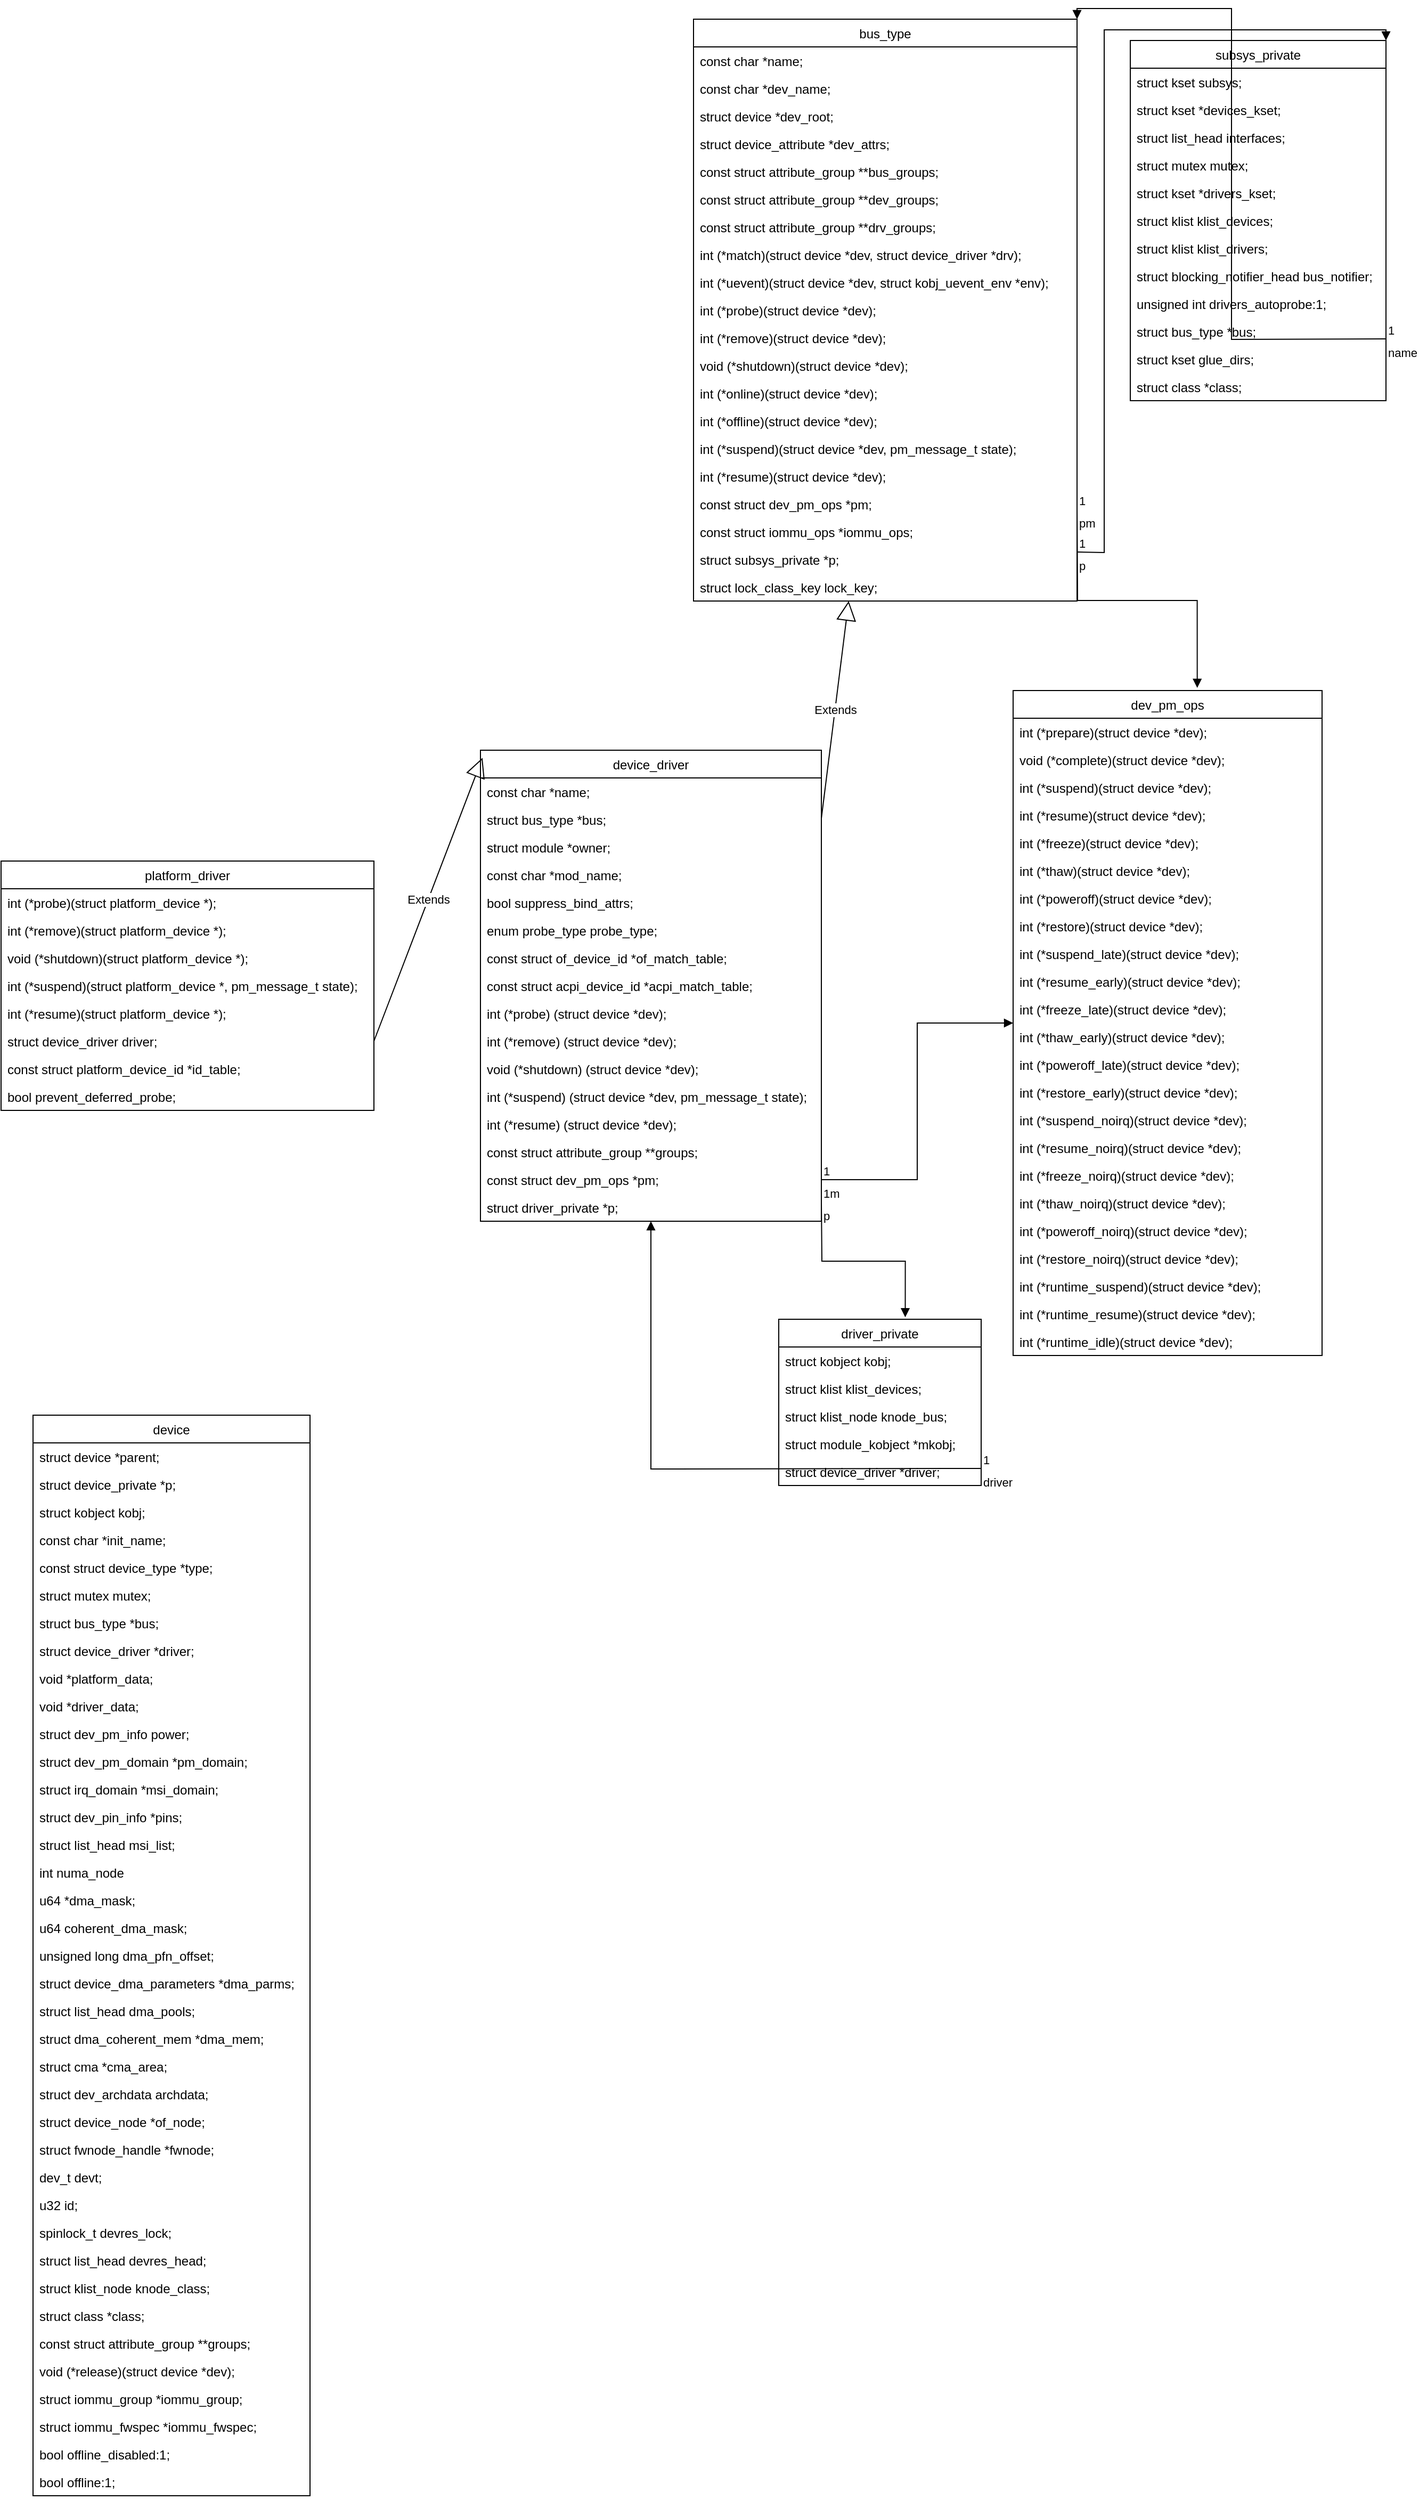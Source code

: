 <mxfile version="18.0.2" type="github">
  <diagram name="Page-1" id="e7e014a7-5840-1c2e-5031-d8a46d1fe8dd">
    <mxGraphModel dx="1374" dy="1599" grid="1" gridSize="10" guides="1" tooltips="1" connect="1" arrows="1" fold="1" page="1" pageScale="1" pageWidth="1169" pageHeight="826" background="none" math="0" shadow="0">
      <root>
        <mxCell id="0" />
        <mxCell id="1" parent="0" />
        <mxCell id="nC-UhQALeStEsF1EWLqz-45" value="device_driver" style="swimlane;fontStyle=0;childLayout=stackLayout;horizontal=1;startSize=26;fillColor=none;horizontalStack=0;resizeParent=1;resizeParentMax=0;resizeLast=0;collapsible=1;marginBottom=0;" parent="1" vertex="1">
          <mxGeometry x="470" y="66" width="320" height="442" as="geometry" />
        </mxCell>
        <mxCell id="nC-UhQALeStEsF1EWLqz-46" value="const char  *name;" style="text;strokeColor=none;fillColor=none;align=left;verticalAlign=top;spacingLeft=4;spacingRight=4;overflow=hidden;rotatable=0;points=[[0,0.5],[1,0.5]];portConstraint=eastwest;" parent="nC-UhQALeStEsF1EWLqz-45" vertex="1">
          <mxGeometry y="26" width="320" height="26" as="geometry" />
        </mxCell>
        <mxCell id="nC-UhQALeStEsF1EWLqz-47" value="struct bus_type  *bus;" style="text;strokeColor=none;fillColor=none;align=left;verticalAlign=top;spacingLeft=4;spacingRight=4;overflow=hidden;rotatable=0;points=[[0,0.5],[1,0.5]];portConstraint=eastwest;" parent="nC-UhQALeStEsF1EWLqz-45" vertex="1">
          <mxGeometry y="52" width="320" height="26" as="geometry" />
        </mxCell>
        <mxCell id="nC-UhQALeStEsF1EWLqz-48" value="struct module  *owner;" style="text;strokeColor=none;fillColor=none;align=left;verticalAlign=top;spacingLeft=4;spacingRight=4;overflow=hidden;rotatable=0;points=[[0,0.5],[1,0.5]];portConstraint=eastwest;" parent="nC-UhQALeStEsF1EWLqz-45" vertex="1">
          <mxGeometry y="78" width="320" height="26" as="geometry" />
        </mxCell>
        <mxCell id="nC-UhQALeStEsF1EWLqz-49" value="const char  *mod_name;" style="text;strokeColor=none;fillColor=none;align=left;verticalAlign=top;spacingLeft=4;spacingRight=4;overflow=hidden;rotatable=0;points=[[0,0.5],[1,0.5]];portConstraint=eastwest;" parent="nC-UhQALeStEsF1EWLqz-45" vertex="1">
          <mxGeometry y="104" width="320" height="26" as="geometry" />
        </mxCell>
        <mxCell id="nC-UhQALeStEsF1EWLqz-54" value="bool suppress_bind_attrs;" style="text;strokeColor=none;fillColor=none;align=left;verticalAlign=top;spacingLeft=4;spacingRight=4;overflow=hidden;rotatable=0;points=[[0,0.5],[1,0.5]];portConstraint=eastwest;" parent="nC-UhQALeStEsF1EWLqz-45" vertex="1">
          <mxGeometry y="130" width="320" height="26" as="geometry" />
        </mxCell>
        <mxCell id="nC-UhQALeStEsF1EWLqz-55" value="enum probe_type probe_type;" style="text;strokeColor=none;fillColor=none;align=left;verticalAlign=top;spacingLeft=4;spacingRight=4;overflow=hidden;rotatable=0;points=[[0,0.5],[1,0.5]];portConstraint=eastwest;" parent="nC-UhQALeStEsF1EWLqz-45" vertex="1">
          <mxGeometry y="156" width="320" height="26" as="geometry" />
        </mxCell>
        <mxCell id="nC-UhQALeStEsF1EWLqz-56" value="const struct of_device_id *of_match_table;" style="text;strokeColor=none;fillColor=none;align=left;verticalAlign=top;spacingLeft=4;spacingRight=4;overflow=hidden;rotatable=0;points=[[0,0.5],[1,0.5]];portConstraint=eastwest;" parent="nC-UhQALeStEsF1EWLqz-45" vertex="1">
          <mxGeometry y="182" width="320" height="26" as="geometry" />
        </mxCell>
        <mxCell id="nC-UhQALeStEsF1EWLqz-57" value="const struct acpi_device_id *acpi_match_table;" style="text;strokeColor=none;fillColor=none;align=left;verticalAlign=top;spacingLeft=4;spacingRight=4;overflow=hidden;rotatable=0;points=[[0,0.5],[1,0.5]];portConstraint=eastwest;" parent="nC-UhQALeStEsF1EWLqz-45" vertex="1">
          <mxGeometry y="208" width="320" height="26" as="geometry" />
        </mxCell>
        <mxCell id="nC-UhQALeStEsF1EWLqz-58" value="int (*probe) (struct device *dev);" style="text;strokeColor=none;fillColor=none;align=left;verticalAlign=top;spacingLeft=4;spacingRight=4;overflow=hidden;rotatable=0;points=[[0,0.5],[1,0.5]];portConstraint=eastwest;" parent="nC-UhQALeStEsF1EWLqz-45" vertex="1">
          <mxGeometry y="234" width="320" height="26" as="geometry" />
        </mxCell>
        <mxCell id="nC-UhQALeStEsF1EWLqz-59" value="int (*remove) (struct device *dev);" style="text;strokeColor=none;fillColor=none;align=left;verticalAlign=top;spacingLeft=4;spacingRight=4;overflow=hidden;rotatable=0;points=[[0,0.5],[1,0.5]];portConstraint=eastwest;" parent="nC-UhQALeStEsF1EWLqz-45" vertex="1">
          <mxGeometry y="260" width="320" height="26" as="geometry" />
        </mxCell>
        <mxCell id="nC-UhQALeStEsF1EWLqz-60" value="void (*shutdown) (struct device *dev);" style="text;strokeColor=none;fillColor=none;align=left;verticalAlign=top;spacingLeft=4;spacingRight=4;overflow=hidden;rotatable=0;points=[[0,0.5],[1,0.5]];portConstraint=eastwest;" parent="nC-UhQALeStEsF1EWLqz-45" vertex="1">
          <mxGeometry y="286" width="320" height="26" as="geometry" />
        </mxCell>
        <mxCell id="nC-UhQALeStEsF1EWLqz-61" value="int (*suspend) (struct device *dev, pm_message_t state);" style="text;strokeColor=none;fillColor=none;align=left;verticalAlign=top;spacingLeft=4;spacingRight=4;overflow=hidden;rotatable=0;points=[[0,0.5],[1,0.5]];portConstraint=eastwest;" parent="nC-UhQALeStEsF1EWLqz-45" vertex="1">
          <mxGeometry y="312" width="320" height="26" as="geometry" />
        </mxCell>
        <mxCell id="nC-UhQALeStEsF1EWLqz-62" value="int (*resume) (struct device *dev);" style="text;strokeColor=none;fillColor=none;align=left;verticalAlign=top;spacingLeft=4;spacingRight=4;overflow=hidden;rotatable=0;points=[[0,0.5],[1,0.5]];portConstraint=eastwest;" parent="nC-UhQALeStEsF1EWLqz-45" vertex="1">
          <mxGeometry y="338" width="320" height="26" as="geometry" />
        </mxCell>
        <mxCell id="nC-UhQALeStEsF1EWLqz-64" value="const struct attribute_group **groups;" style="text;strokeColor=none;fillColor=none;align=left;verticalAlign=top;spacingLeft=4;spacingRight=4;overflow=hidden;rotatable=0;points=[[0,0.5],[1,0.5]];portConstraint=eastwest;" parent="nC-UhQALeStEsF1EWLqz-45" vertex="1">
          <mxGeometry y="364" width="320" height="26" as="geometry" />
        </mxCell>
        <mxCell id="nC-UhQALeStEsF1EWLqz-65" value="const struct dev_pm_ops *pm;" style="text;strokeColor=none;fillColor=none;align=left;verticalAlign=top;spacingLeft=4;spacingRight=4;overflow=hidden;rotatable=0;points=[[0,0.5],[1,0.5]];portConstraint=eastwest;" parent="nC-UhQALeStEsF1EWLqz-45" vertex="1">
          <mxGeometry y="390" width="320" height="26" as="geometry" />
        </mxCell>
        <mxCell id="nC-UhQALeStEsF1EWLqz-66" value="struct driver_private *p;" style="text;strokeColor=none;fillColor=none;align=left;verticalAlign=top;spacingLeft=4;spacingRight=4;overflow=hidden;rotatable=0;points=[[0,0.5],[1,0.5]];portConstraint=eastwest;" parent="nC-UhQALeStEsF1EWLqz-45" vertex="1">
          <mxGeometry y="416" width="320" height="26" as="geometry" />
        </mxCell>
        <mxCell id="nC-UhQALeStEsF1EWLqz-67" value="platform_driver" style="swimlane;fontStyle=0;childLayout=stackLayout;horizontal=1;startSize=26;fillColor=none;horizontalStack=0;resizeParent=1;resizeParentMax=0;resizeLast=0;collapsible=1;marginBottom=0;" parent="1" vertex="1">
          <mxGeometry x="20" y="170" width="350" height="234" as="geometry" />
        </mxCell>
        <mxCell id="nC-UhQALeStEsF1EWLqz-68" value="int (*probe)(struct platform_device *);" style="text;strokeColor=none;fillColor=none;align=left;verticalAlign=top;spacingLeft=4;spacingRight=4;overflow=hidden;rotatable=0;points=[[0,0.5],[1,0.5]];portConstraint=eastwest;" parent="nC-UhQALeStEsF1EWLqz-67" vertex="1">
          <mxGeometry y="26" width="350" height="26" as="geometry" />
        </mxCell>
        <mxCell id="nC-UhQALeStEsF1EWLqz-69" value="int (*remove)(struct platform_device *);" style="text;strokeColor=none;fillColor=none;align=left;verticalAlign=top;spacingLeft=4;spacingRight=4;overflow=hidden;rotatable=0;points=[[0,0.5],[1,0.5]];portConstraint=eastwest;" parent="nC-UhQALeStEsF1EWLqz-67" vertex="1">
          <mxGeometry y="52" width="350" height="26" as="geometry" />
        </mxCell>
        <mxCell id="nC-UhQALeStEsF1EWLqz-70" value="void (*shutdown)(struct platform_device *);" style="text;strokeColor=none;fillColor=none;align=left;verticalAlign=top;spacingLeft=4;spacingRight=4;overflow=hidden;rotatable=0;points=[[0,0.5],[1,0.5]];portConstraint=eastwest;" parent="nC-UhQALeStEsF1EWLqz-67" vertex="1">
          <mxGeometry y="78" width="350" height="26" as="geometry" />
        </mxCell>
        <mxCell id="nC-UhQALeStEsF1EWLqz-71" value="int (*suspend)(struct platform_device *, pm_message_t state);" style="text;strokeColor=none;fillColor=none;align=left;verticalAlign=top;spacingLeft=4;spacingRight=4;overflow=hidden;rotatable=0;points=[[0,0.5],[1,0.5]];portConstraint=eastwest;" parent="nC-UhQALeStEsF1EWLqz-67" vertex="1">
          <mxGeometry y="104" width="350" height="26" as="geometry" />
        </mxCell>
        <mxCell id="nC-UhQALeStEsF1EWLqz-72" value="int (*resume)(struct platform_device *);" style="text;strokeColor=none;fillColor=none;align=left;verticalAlign=top;spacingLeft=4;spacingRight=4;overflow=hidden;rotatable=0;points=[[0,0.5],[1,0.5]];portConstraint=eastwest;" parent="nC-UhQALeStEsF1EWLqz-67" vertex="1">
          <mxGeometry y="130" width="350" height="26" as="geometry" />
        </mxCell>
        <mxCell id="nC-UhQALeStEsF1EWLqz-73" value="struct device_driver driver;" style="text;strokeColor=none;fillColor=none;align=left;verticalAlign=top;spacingLeft=4;spacingRight=4;overflow=hidden;rotatable=0;points=[[0,0.5],[1,0.5]];portConstraint=eastwest;" parent="nC-UhQALeStEsF1EWLqz-67" vertex="1">
          <mxGeometry y="156" width="350" height="26" as="geometry" />
        </mxCell>
        <mxCell id="nC-UhQALeStEsF1EWLqz-74" value="const struct platform_device_id *id_table;" style="text;strokeColor=none;fillColor=none;align=left;verticalAlign=top;spacingLeft=4;spacingRight=4;overflow=hidden;rotatable=0;points=[[0,0.5],[1,0.5]];portConstraint=eastwest;" parent="nC-UhQALeStEsF1EWLqz-67" vertex="1">
          <mxGeometry y="182" width="350" height="26" as="geometry" />
        </mxCell>
        <mxCell id="nC-UhQALeStEsF1EWLqz-75" value="bool prevent_deferred_probe;" style="text;strokeColor=none;fillColor=none;align=left;verticalAlign=top;spacingLeft=4;spacingRight=4;overflow=hidden;rotatable=0;points=[[0,0.5],[1,0.5]];portConstraint=eastwest;" parent="nC-UhQALeStEsF1EWLqz-67" vertex="1">
          <mxGeometry y="208" width="350" height="26" as="geometry" />
        </mxCell>
        <mxCell id="--r60nrAQB_nMp80lIBW-3" value="Extends" style="endArrow=block;endSize=16;endFill=0;html=1;rounded=0;entryX=0.006;entryY=0.016;entryDx=0;entryDy=0;entryPerimeter=0;exitX=1;exitY=0.5;exitDx=0;exitDy=0;" edge="1" parent="1" source="nC-UhQALeStEsF1EWLqz-73" target="nC-UhQALeStEsF1EWLqz-45">
          <mxGeometry width="160" relative="1" as="geometry">
            <mxPoint x="370" y="340" as="sourcePoint" />
            <mxPoint x="530" y="340" as="targetPoint" />
          </mxGeometry>
        </mxCell>
        <mxCell id="--r60nrAQB_nMp80lIBW-8" value="dev_pm_ops" style="swimlane;fontStyle=0;childLayout=stackLayout;horizontal=1;startSize=26;fillColor=none;horizontalStack=0;resizeParent=1;resizeParentMax=0;resizeLast=0;collapsible=1;marginBottom=0;" vertex="1" parent="1">
          <mxGeometry x="970" y="10" width="290" height="624" as="geometry" />
        </mxCell>
        <mxCell id="--r60nrAQB_nMp80lIBW-9" value="int (*prepare)(struct device *dev);" style="text;strokeColor=none;fillColor=none;align=left;verticalAlign=top;spacingLeft=4;spacingRight=4;overflow=hidden;rotatable=0;points=[[0,0.5],[1,0.5]];portConstraint=eastwest;" vertex="1" parent="--r60nrAQB_nMp80lIBW-8">
          <mxGeometry y="26" width="290" height="26" as="geometry" />
        </mxCell>
        <mxCell id="--r60nrAQB_nMp80lIBW-10" value="void (*complete)(struct device *dev);" style="text;strokeColor=none;fillColor=none;align=left;verticalAlign=top;spacingLeft=4;spacingRight=4;overflow=hidden;rotatable=0;points=[[0,0.5],[1,0.5]];portConstraint=eastwest;" vertex="1" parent="--r60nrAQB_nMp80lIBW-8">
          <mxGeometry y="52" width="290" height="26" as="geometry" />
        </mxCell>
        <mxCell id="--r60nrAQB_nMp80lIBW-11" value="int (*suspend)(struct device *dev);" style="text;strokeColor=none;fillColor=none;align=left;verticalAlign=top;spacingLeft=4;spacingRight=4;overflow=hidden;rotatable=0;points=[[0,0.5],[1,0.5]];portConstraint=eastwest;" vertex="1" parent="--r60nrAQB_nMp80lIBW-8">
          <mxGeometry y="78" width="290" height="26" as="geometry" />
        </mxCell>
        <mxCell id="--r60nrAQB_nMp80lIBW-12" value="int (*resume)(struct device *dev);" style="text;strokeColor=none;fillColor=none;align=left;verticalAlign=top;spacingLeft=4;spacingRight=4;overflow=hidden;rotatable=0;points=[[0,0.5],[1,0.5]];portConstraint=eastwest;" vertex="1" parent="--r60nrAQB_nMp80lIBW-8">
          <mxGeometry y="104" width="290" height="26" as="geometry" />
        </mxCell>
        <mxCell id="--r60nrAQB_nMp80lIBW-13" value="int (*freeze)(struct device *dev);" style="text;strokeColor=none;fillColor=none;align=left;verticalAlign=top;spacingLeft=4;spacingRight=4;overflow=hidden;rotatable=0;points=[[0,0.5],[1,0.5]];portConstraint=eastwest;" vertex="1" parent="--r60nrAQB_nMp80lIBW-8">
          <mxGeometry y="130" width="290" height="26" as="geometry" />
        </mxCell>
        <mxCell id="--r60nrAQB_nMp80lIBW-14" value="int (*thaw)(struct device *dev);" style="text;strokeColor=none;fillColor=none;align=left;verticalAlign=top;spacingLeft=4;spacingRight=4;overflow=hidden;rotatable=0;points=[[0,0.5],[1,0.5]];portConstraint=eastwest;" vertex="1" parent="--r60nrAQB_nMp80lIBW-8">
          <mxGeometry y="156" width="290" height="26" as="geometry" />
        </mxCell>
        <mxCell id="--r60nrAQB_nMp80lIBW-15" value="int (*poweroff)(struct device *dev);" style="text;strokeColor=none;fillColor=none;align=left;verticalAlign=top;spacingLeft=4;spacingRight=4;overflow=hidden;rotatable=0;points=[[0,0.5],[1,0.5]];portConstraint=eastwest;" vertex="1" parent="--r60nrAQB_nMp80lIBW-8">
          <mxGeometry y="182" width="290" height="26" as="geometry" />
        </mxCell>
        <mxCell id="--r60nrAQB_nMp80lIBW-16" value="int (*restore)(struct device *dev);" style="text;strokeColor=none;fillColor=none;align=left;verticalAlign=top;spacingLeft=4;spacingRight=4;overflow=hidden;rotatable=0;points=[[0,0.5],[1,0.5]];portConstraint=eastwest;" vertex="1" parent="--r60nrAQB_nMp80lIBW-8">
          <mxGeometry y="208" width="290" height="26" as="geometry" />
        </mxCell>
        <mxCell id="--r60nrAQB_nMp80lIBW-17" value="int (*suspend_late)(struct device *dev);" style="text;strokeColor=none;fillColor=none;align=left;verticalAlign=top;spacingLeft=4;spacingRight=4;overflow=hidden;rotatable=0;points=[[0,0.5],[1,0.5]];portConstraint=eastwest;" vertex="1" parent="--r60nrAQB_nMp80lIBW-8">
          <mxGeometry y="234" width="290" height="26" as="geometry" />
        </mxCell>
        <mxCell id="--r60nrAQB_nMp80lIBW-18" value="int (*resume_early)(struct device *dev);" style="text;strokeColor=none;fillColor=none;align=left;verticalAlign=top;spacingLeft=4;spacingRight=4;overflow=hidden;rotatable=0;points=[[0,0.5],[1,0.5]];portConstraint=eastwest;" vertex="1" parent="--r60nrAQB_nMp80lIBW-8">
          <mxGeometry y="260" width="290" height="26" as="geometry" />
        </mxCell>
        <mxCell id="--r60nrAQB_nMp80lIBW-19" value="int (*freeze_late)(struct device *dev);" style="text;strokeColor=none;fillColor=none;align=left;verticalAlign=top;spacingLeft=4;spacingRight=4;overflow=hidden;rotatable=0;points=[[0,0.5],[1,0.5]];portConstraint=eastwest;" vertex="1" parent="--r60nrAQB_nMp80lIBW-8">
          <mxGeometry y="286" width="290" height="26" as="geometry" />
        </mxCell>
        <mxCell id="--r60nrAQB_nMp80lIBW-20" value="int (*thaw_early)(struct device *dev);" style="text;strokeColor=none;fillColor=none;align=left;verticalAlign=top;spacingLeft=4;spacingRight=4;overflow=hidden;rotatable=0;points=[[0,0.5],[1,0.5]];portConstraint=eastwest;" vertex="1" parent="--r60nrAQB_nMp80lIBW-8">
          <mxGeometry y="312" width="290" height="26" as="geometry" />
        </mxCell>
        <mxCell id="--r60nrAQB_nMp80lIBW-21" value="int (*poweroff_late)(struct device *dev);" style="text;strokeColor=none;fillColor=none;align=left;verticalAlign=top;spacingLeft=4;spacingRight=4;overflow=hidden;rotatable=0;points=[[0,0.5],[1,0.5]];portConstraint=eastwest;" vertex="1" parent="--r60nrAQB_nMp80lIBW-8">
          <mxGeometry y="338" width="290" height="26" as="geometry" />
        </mxCell>
        <mxCell id="--r60nrAQB_nMp80lIBW-22" value="int (*restore_early)(struct device *dev);" style="text;strokeColor=none;fillColor=none;align=left;verticalAlign=top;spacingLeft=4;spacingRight=4;overflow=hidden;rotatable=0;points=[[0,0.5],[1,0.5]];portConstraint=eastwest;" vertex="1" parent="--r60nrAQB_nMp80lIBW-8">
          <mxGeometry y="364" width="290" height="26" as="geometry" />
        </mxCell>
        <mxCell id="--r60nrAQB_nMp80lIBW-23" value="int (*suspend_noirq)(struct device *dev);" style="text;strokeColor=none;fillColor=none;align=left;verticalAlign=top;spacingLeft=4;spacingRight=4;overflow=hidden;rotatable=0;points=[[0,0.5],[1,0.5]];portConstraint=eastwest;" vertex="1" parent="--r60nrAQB_nMp80lIBW-8">
          <mxGeometry y="390" width="290" height="26" as="geometry" />
        </mxCell>
        <mxCell id="--r60nrAQB_nMp80lIBW-24" value="int (*resume_noirq)(struct device *dev);" style="text;strokeColor=none;fillColor=none;align=left;verticalAlign=top;spacingLeft=4;spacingRight=4;overflow=hidden;rotatable=0;points=[[0,0.5],[1,0.5]];portConstraint=eastwest;" vertex="1" parent="--r60nrAQB_nMp80lIBW-8">
          <mxGeometry y="416" width="290" height="26" as="geometry" />
        </mxCell>
        <mxCell id="--r60nrAQB_nMp80lIBW-25" value="int (*freeze_noirq)(struct device *dev);" style="text;strokeColor=none;fillColor=none;align=left;verticalAlign=top;spacingLeft=4;spacingRight=4;overflow=hidden;rotatable=0;points=[[0,0.5],[1,0.5]];portConstraint=eastwest;" vertex="1" parent="--r60nrAQB_nMp80lIBW-8">
          <mxGeometry y="442" width="290" height="26" as="geometry" />
        </mxCell>
        <mxCell id="--r60nrAQB_nMp80lIBW-26" value="int (*thaw_noirq)(struct device *dev);" style="text;strokeColor=none;fillColor=none;align=left;verticalAlign=top;spacingLeft=4;spacingRight=4;overflow=hidden;rotatable=0;points=[[0,0.5],[1,0.5]];portConstraint=eastwest;" vertex="1" parent="--r60nrAQB_nMp80lIBW-8">
          <mxGeometry y="468" width="290" height="26" as="geometry" />
        </mxCell>
        <mxCell id="--r60nrAQB_nMp80lIBW-27" value="int (*poweroff_noirq)(struct device *dev);" style="text;strokeColor=none;fillColor=none;align=left;verticalAlign=top;spacingLeft=4;spacingRight=4;overflow=hidden;rotatable=0;points=[[0,0.5],[1,0.5]];portConstraint=eastwest;" vertex="1" parent="--r60nrAQB_nMp80lIBW-8">
          <mxGeometry y="494" width="290" height="26" as="geometry" />
        </mxCell>
        <mxCell id="--r60nrAQB_nMp80lIBW-28" value="int (*restore_noirq)(struct device *dev);" style="text;strokeColor=none;fillColor=none;align=left;verticalAlign=top;spacingLeft=4;spacingRight=4;overflow=hidden;rotatable=0;points=[[0,0.5],[1,0.5]];portConstraint=eastwest;" vertex="1" parent="--r60nrAQB_nMp80lIBW-8">
          <mxGeometry y="520" width="290" height="26" as="geometry" />
        </mxCell>
        <mxCell id="--r60nrAQB_nMp80lIBW-29" value="int (*runtime_suspend)(struct device *dev);" style="text;strokeColor=none;fillColor=none;align=left;verticalAlign=top;spacingLeft=4;spacingRight=4;overflow=hidden;rotatable=0;points=[[0,0.5],[1,0.5]];portConstraint=eastwest;" vertex="1" parent="--r60nrAQB_nMp80lIBW-8">
          <mxGeometry y="546" width="290" height="26" as="geometry" />
        </mxCell>
        <mxCell id="--r60nrAQB_nMp80lIBW-30" value="int (*runtime_resume)(struct device *dev);" style="text;strokeColor=none;fillColor=none;align=left;verticalAlign=top;spacingLeft=4;spacingRight=4;overflow=hidden;rotatable=0;points=[[0,0.5],[1,0.5]];portConstraint=eastwest;" vertex="1" parent="--r60nrAQB_nMp80lIBW-8">
          <mxGeometry y="572" width="290" height="26" as="geometry" />
        </mxCell>
        <mxCell id="--r60nrAQB_nMp80lIBW-31" value="int (*runtime_idle)(struct device *dev);" style="text;strokeColor=none;fillColor=none;align=left;verticalAlign=top;spacingLeft=4;spacingRight=4;overflow=hidden;rotatable=0;points=[[0,0.5],[1,0.5]];portConstraint=eastwest;" vertex="1" parent="--r60nrAQB_nMp80lIBW-8">
          <mxGeometry y="598" width="290" height="26" as="geometry" />
        </mxCell>
        <mxCell id="--r60nrAQB_nMp80lIBW-34" value="driver_private" style="swimlane;fontStyle=0;childLayout=stackLayout;horizontal=1;startSize=26;fillColor=none;horizontalStack=0;resizeParent=1;resizeParentMax=0;resizeLast=0;collapsible=1;marginBottom=0;" vertex="1" parent="1">
          <mxGeometry x="750" y="600" width="190" height="156" as="geometry" />
        </mxCell>
        <mxCell id="--r60nrAQB_nMp80lIBW-35" value="struct kobject kobj;" style="text;strokeColor=none;fillColor=none;align=left;verticalAlign=top;spacingLeft=4;spacingRight=4;overflow=hidden;rotatable=0;points=[[0,0.5],[1,0.5]];portConstraint=eastwest;" vertex="1" parent="--r60nrAQB_nMp80lIBW-34">
          <mxGeometry y="26" width="190" height="26" as="geometry" />
        </mxCell>
        <mxCell id="--r60nrAQB_nMp80lIBW-36" value="struct klist klist_devices;" style="text;strokeColor=none;fillColor=none;align=left;verticalAlign=top;spacingLeft=4;spacingRight=4;overflow=hidden;rotatable=0;points=[[0,0.5],[1,0.5]];portConstraint=eastwest;" vertex="1" parent="--r60nrAQB_nMp80lIBW-34">
          <mxGeometry y="52" width="190" height="26" as="geometry" />
        </mxCell>
        <mxCell id="--r60nrAQB_nMp80lIBW-37" value="struct klist_node knode_bus;" style="text;strokeColor=none;fillColor=none;align=left;verticalAlign=top;spacingLeft=4;spacingRight=4;overflow=hidden;rotatable=0;points=[[0,0.5],[1,0.5]];portConstraint=eastwest;" vertex="1" parent="--r60nrAQB_nMp80lIBW-34">
          <mxGeometry y="78" width="190" height="26" as="geometry" />
        </mxCell>
        <mxCell id="--r60nrAQB_nMp80lIBW-38" value="struct module_kobject *mkobj;" style="text;strokeColor=none;fillColor=none;align=left;verticalAlign=top;spacingLeft=4;spacingRight=4;overflow=hidden;rotatable=0;points=[[0,0.5],[1,0.5]];portConstraint=eastwest;" vertex="1" parent="--r60nrAQB_nMp80lIBW-34">
          <mxGeometry y="104" width="190" height="26" as="geometry" />
        </mxCell>
        <mxCell id="--r60nrAQB_nMp80lIBW-39" value="struct device_driver *driver;" style="text;strokeColor=none;fillColor=none;align=left;verticalAlign=top;spacingLeft=4;spacingRight=4;overflow=hidden;rotatable=0;points=[[0,0.5],[1,0.5]];portConstraint=eastwest;" vertex="1" parent="--r60nrAQB_nMp80lIBW-34">
          <mxGeometry y="130" width="190" height="26" as="geometry" />
        </mxCell>
        <mxCell id="--r60nrAQB_nMp80lIBW-42" value="pm" style="endArrow=block;endFill=1;html=1;edgeStyle=orthogonalEdgeStyle;align=left;verticalAlign=top;rounded=0;" edge="1" parent="1" source="nC-UhQALeStEsF1EWLqz-65" target="--r60nrAQB_nMp80lIBW-8">
          <mxGeometry x="-1" relative="1" as="geometry">
            <mxPoint x="770" y="480" as="sourcePoint" />
            <mxPoint x="930" y="480" as="targetPoint" />
          </mxGeometry>
        </mxCell>
        <mxCell id="--r60nrAQB_nMp80lIBW-43" value="1" style="edgeLabel;resizable=0;html=1;align=left;verticalAlign=bottom;" connectable="0" vertex="1" parent="--r60nrAQB_nMp80lIBW-42">
          <mxGeometry x="-1" relative="1" as="geometry" />
        </mxCell>
        <mxCell id="--r60nrAQB_nMp80lIBW-44" value="p" style="endArrow=block;endFill=1;html=1;edgeStyle=orthogonalEdgeStyle;align=left;verticalAlign=top;rounded=0;entryX=0.625;entryY=-0.012;entryDx=0;entryDy=0;entryPerimeter=0;" edge="1" parent="1" target="--r60nrAQB_nMp80lIBW-34">
          <mxGeometry x="-1" relative="1" as="geometry">
            <mxPoint x="790" y="490" as="sourcePoint" />
            <mxPoint x="950" y="490" as="targetPoint" />
          </mxGeometry>
        </mxCell>
        <mxCell id="--r60nrAQB_nMp80lIBW-45" value="1" style="edgeLabel;resizable=0;html=1;align=left;verticalAlign=bottom;" connectable="0" vertex="1" parent="--r60nrAQB_nMp80lIBW-44">
          <mxGeometry x="-1" relative="1" as="geometry" />
        </mxCell>
        <mxCell id="--r60nrAQB_nMp80lIBW-46" value="driver" style="endArrow=block;endFill=1;html=1;edgeStyle=orthogonalEdgeStyle;align=left;verticalAlign=top;rounded=0;" edge="1" parent="1" target="nC-UhQALeStEsF1EWLqz-45">
          <mxGeometry x="-1" relative="1" as="geometry">
            <mxPoint x="940" y="740" as="sourcePoint" />
            <mxPoint x="1100" y="740" as="targetPoint" />
          </mxGeometry>
        </mxCell>
        <mxCell id="--r60nrAQB_nMp80lIBW-47" value="1" style="edgeLabel;resizable=0;html=1;align=left;verticalAlign=bottom;" connectable="0" vertex="1" parent="--r60nrAQB_nMp80lIBW-46">
          <mxGeometry x="-1" relative="1" as="geometry" />
        </mxCell>
        <mxCell id="--r60nrAQB_nMp80lIBW-61" value="bus_type" style="swimlane;fontStyle=0;childLayout=stackLayout;horizontal=1;startSize=26;fillColor=none;horizontalStack=0;resizeParent=1;resizeParentMax=0;resizeLast=0;collapsible=1;marginBottom=0;" vertex="1" parent="1">
          <mxGeometry x="670" y="-620" width="360" height="546" as="geometry" />
        </mxCell>
        <mxCell id="--r60nrAQB_nMp80lIBW-62" value="const char		*name;" style="text;strokeColor=none;fillColor=none;align=left;verticalAlign=top;spacingLeft=4;spacingRight=4;overflow=hidden;rotatable=0;points=[[0,0.5],[1,0.5]];portConstraint=eastwest;" vertex="1" parent="--r60nrAQB_nMp80lIBW-61">
          <mxGeometry y="26" width="360" height="26" as="geometry" />
        </mxCell>
        <mxCell id="--r60nrAQB_nMp80lIBW-63" value="const char		*dev_name;" style="text;strokeColor=none;fillColor=none;align=left;verticalAlign=top;spacingLeft=4;spacingRight=4;overflow=hidden;rotatable=0;points=[[0,0.5],[1,0.5]];portConstraint=eastwest;" vertex="1" parent="--r60nrAQB_nMp80lIBW-61">
          <mxGeometry y="52" width="360" height="26" as="geometry" />
        </mxCell>
        <mxCell id="--r60nrAQB_nMp80lIBW-64" value="struct device		*dev_root;" style="text;strokeColor=none;fillColor=none;align=left;verticalAlign=top;spacingLeft=4;spacingRight=4;overflow=hidden;rotatable=0;points=[[0,0.5],[1,0.5]];portConstraint=eastwest;" vertex="1" parent="--r60nrAQB_nMp80lIBW-61">
          <mxGeometry y="78" width="360" height="26" as="geometry" />
        </mxCell>
        <mxCell id="--r60nrAQB_nMp80lIBW-65" value="struct device_attribute	*dev_attrs;" style="text;strokeColor=none;fillColor=none;align=left;verticalAlign=top;spacingLeft=4;spacingRight=4;overflow=hidden;rotatable=0;points=[[0,0.5],[1,0.5]];portConstraint=eastwest;" vertex="1" parent="--r60nrAQB_nMp80lIBW-61">
          <mxGeometry y="104" width="360" height="26" as="geometry" />
        </mxCell>
        <mxCell id="--r60nrAQB_nMp80lIBW-66" value="const struct attribute_group **bus_groups;" style="text;strokeColor=none;fillColor=none;align=left;verticalAlign=top;spacingLeft=4;spacingRight=4;overflow=hidden;rotatable=0;points=[[0,0.5],[1,0.5]];portConstraint=eastwest;" vertex="1" parent="--r60nrAQB_nMp80lIBW-61">
          <mxGeometry y="130" width="360" height="26" as="geometry" />
        </mxCell>
        <mxCell id="--r60nrAQB_nMp80lIBW-67" value="const struct attribute_group **dev_groups;" style="text;strokeColor=none;fillColor=none;align=left;verticalAlign=top;spacingLeft=4;spacingRight=4;overflow=hidden;rotatable=0;points=[[0,0.5],[1,0.5]];portConstraint=eastwest;" vertex="1" parent="--r60nrAQB_nMp80lIBW-61">
          <mxGeometry y="156" width="360" height="26" as="geometry" />
        </mxCell>
        <mxCell id="--r60nrAQB_nMp80lIBW-68" value="const struct attribute_group **drv_groups;" style="text;strokeColor=none;fillColor=none;align=left;verticalAlign=top;spacingLeft=4;spacingRight=4;overflow=hidden;rotatable=0;points=[[0,0.5],[1,0.5]];portConstraint=eastwest;" vertex="1" parent="--r60nrAQB_nMp80lIBW-61">
          <mxGeometry y="182" width="360" height="26" as="geometry" />
        </mxCell>
        <mxCell id="--r60nrAQB_nMp80lIBW-69" value="int (*match)(struct device *dev, struct device_driver *drv);" style="text;strokeColor=none;fillColor=none;align=left;verticalAlign=top;spacingLeft=4;spacingRight=4;overflow=hidden;rotatable=0;points=[[0,0.5],[1,0.5]];portConstraint=eastwest;" vertex="1" parent="--r60nrAQB_nMp80lIBW-61">
          <mxGeometry y="208" width="360" height="26" as="geometry" />
        </mxCell>
        <mxCell id="--r60nrAQB_nMp80lIBW-70" value="int (*uevent)(struct device *dev, struct kobj_uevent_env *env);" style="text;strokeColor=none;fillColor=none;align=left;verticalAlign=top;spacingLeft=4;spacingRight=4;overflow=hidden;rotatable=0;points=[[0,0.5],[1,0.5]];portConstraint=eastwest;" vertex="1" parent="--r60nrAQB_nMp80lIBW-61">
          <mxGeometry y="234" width="360" height="26" as="geometry" />
        </mxCell>
        <mxCell id="--r60nrAQB_nMp80lIBW-71" value="int (*probe)(struct device *dev);" style="text;strokeColor=none;fillColor=none;align=left;verticalAlign=top;spacingLeft=4;spacingRight=4;overflow=hidden;rotatable=0;points=[[0,0.5],[1,0.5]];portConstraint=eastwest;" vertex="1" parent="--r60nrAQB_nMp80lIBW-61">
          <mxGeometry y="260" width="360" height="26" as="geometry" />
        </mxCell>
        <mxCell id="--r60nrAQB_nMp80lIBW-72" value="int (*remove)(struct device *dev);" style="text;strokeColor=none;fillColor=none;align=left;verticalAlign=top;spacingLeft=4;spacingRight=4;overflow=hidden;rotatable=0;points=[[0,0.5],[1,0.5]];portConstraint=eastwest;" vertex="1" parent="--r60nrAQB_nMp80lIBW-61">
          <mxGeometry y="286" width="360" height="26" as="geometry" />
        </mxCell>
        <mxCell id="--r60nrAQB_nMp80lIBW-73" value="void (*shutdown)(struct device *dev);" style="text;strokeColor=none;fillColor=none;align=left;verticalAlign=top;spacingLeft=4;spacingRight=4;overflow=hidden;rotatable=0;points=[[0,0.5],[1,0.5]];portConstraint=eastwest;" vertex="1" parent="--r60nrAQB_nMp80lIBW-61">
          <mxGeometry y="312" width="360" height="26" as="geometry" />
        </mxCell>
        <mxCell id="--r60nrAQB_nMp80lIBW-74" value="int (*online)(struct device *dev);" style="text;strokeColor=none;fillColor=none;align=left;verticalAlign=top;spacingLeft=4;spacingRight=4;overflow=hidden;rotatable=0;points=[[0,0.5],[1,0.5]];portConstraint=eastwest;" vertex="1" parent="--r60nrAQB_nMp80lIBW-61">
          <mxGeometry y="338" width="360" height="26" as="geometry" />
        </mxCell>
        <mxCell id="--r60nrAQB_nMp80lIBW-75" value="int (*offline)(struct device *dev);" style="text;strokeColor=none;fillColor=none;align=left;verticalAlign=top;spacingLeft=4;spacingRight=4;overflow=hidden;rotatable=0;points=[[0,0.5],[1,0.5]];portConstraint=eastwest;" vertex="1" parent="--r60nrAQB_nMp80lIBW-61">
          <mxGeometry y="364" width="360" height="26" as="geometry" />
        </mxCell>
        <mxCell id="--r60nrAQB_nMp80lIBW-76" value="int (*suspend)(struct device *dev, pm_message_t state);" style="text;strokeColor=none;fillColor=none;align=left;verticalAlign=top;spacingLeft=4;spacingRight=4;overflow=hidden;rotatable=0;points=[[0,0.5],[1,0.5]];portConstraint=eastwest;" vertex="1" parent="--r60nrAQB_nMp80lIBW-61">
          <mxGeometry y="390" width="360" height="26" as="geometry" />
        </mxCell>
        <mxCell id="--r60nrAQB_nMp80lIBW-77" value="int (*resume)(struct device *dev);" style="text;strokeColor=none;fillColor=none;align=left;verticalAlign=top;spacingLeft=4;spacingRight=4;overflow=hidden;rotatable=0;points=[[0,0.5],[1,0.5]];portConstraint=eastwest;" vertex="1" parent="--r60nrAQB_nMp80lIBW-61">
          <mxGeometry y="416" width="360" height="26" as="geometry" />
        </mxCell>
        <mxCell id="--r60nrAQB_nMp80lIBW-78" value="const struct dev_pm_ops *pm;" style="text;strokeColor=none;fillColor=none;align=left;verticalAlign=top;spacingLeft=4;spacingRight=4;overflow=hidden;rotatable=0;points=[[0,0.5],[1,0.5]];portConstraint=eastwest;" vertex="1" parent="--r60nrAQB_nMp80lIBW-61">
          <mxGeometry y="442" width="360" height="26" as="geometry" />
        </mxCell>
        <mxCell id="--r60nrAQB_nMp80lIBW-79" value="const struct iommu_ops *iommu_ops;" style="text;strokeColor=none;fillColor=none;align=left;verticalAlign=top;spacingLeft=4;spacingRight=4;overflow=hidden;rotatable=0;points=[[0,0.5],[1,0.5]];portConstraint=eastwest;" vertex="1" parent="--r60nrAQB_nMp80lIBW-61">
          <mxGeometry y="468" width="360" height="26" as="geometry" />
        </mxCell>
        <mxCell id="--r60nrAQB_nMp80lIBW-80" value="struct subsys_private *p;" style="text;strokeColor=none;fillColor=none;align=left;verticalAlign=top;spacingLeft=4;spacingRight=4;overflow=hidden;rotatable=0;points=[[0,0.5],[1,0.5]];portConstraint=eastwest;" vertex="1" parent="--r60nrAQB_nMp80lIBW-61">
          <mxGeometry y="494" width="360" height="26" as="geometry" />
        </mxCell>
        <mxCell id="--r60nrAQB_nMp80lIBW-81" value="struct lock_class_key lock_key;" style="text;strokeColor=none;fillColor=none;align=left;verticalAlign=top;spacingLeft=4;spacingRight=4;overflow=hidden;rotatable=0;points=[[0,0.5],[1,0.5]];portConstraint=eastwest;" vertex="1" parent="--r60nrAQB_nMp80lIBW-61">
          <mxGeometry y="520" width="360" height="26" as="geometry" />
        </mxCell>
        <mxCell id="--r60nrAQB_nMp80lIBW-85" value="Extends" style="endArrow=block;endSize=16;endFill=0;html=1;rounded=0;" edge="1" parent="1" target="--r60nrAQB_nMp80lIBW-61">
          <mxGeometry width="160" relative="1" as="geometry">
            <mxPoint x="790" y="130" as="sourcePoint" />
            <mxPoint x="950" y="130" as="targetPoint" />
          </mxGeometry>
        </mxCell>
        <mxCell id="--r60nrAQB_nMp80lIBW-88" value="pm" style="endArrow=block;endFill=1;html=1;edgeStyle=orthogonalEdgeStyle;align=left;verticalAlign=top;rounded=0;entryX=0.596;entryY=-0.004;entryDx=0;entryDy=0;entryPerimeter=0;" edge="1" parent="1" target="--r60nrAQB_nMp80lIBW-8">
          <mxGeometry x="-1" relative="1" as="geometry">
            <mxPoint x="1030" y="-160" as="sourcePoint" />
            <mxPoint x="1190" y="-160" as="targetPoint" />
          </mxGeometry>
        </mxCell>
        <mxCell id="--r60nrAQB_nMp80lIBW-89" value="1" style="edgeLabel;resizable=0;html=1;align=left;verticalAlign=bottom;" connectable="0" vertex="1" parent="--r60nrAQB_nMp80lIBW-88">
          <mxGeometry x="-1" relative="1" as="geometry" />
        </mxCell>
        <mxCell id="--r60nrAQB_nMp80lIBW-90" value="subsys_private" style="swimlane;fontStyle=0;childLayout=stackLayout;horizontal=1;startSize=26;fillColor=none;horizontalStack=0;resizeParent=1;resizeParentMax=0;resizeLast=0;collapsible=1;marginBottom=0;" vertex="1" parent="1">
          <mxGeometry x="1080" y="-600" width="240" height="338" as="geometry" />
        </mxCell>
        <mxCell id="--r60nrAQB_nMp80lIBW-91" value="struct kset subsys;" style="text;strokeColor=none;fillColor=none;align=left;verticalAlign=top;spacingLeft=4;spacingRight=4;overflow=hidden;rotatable=0;points=[[0,0.5],[1,0.5]];portConstraint=eastwest;" vertex="1" parent="--r60nrAQB_nMp80lIBW-90">
          <mxGeometry y="26" width="240" height="26" as="geometry" />
        </mxCell>
        <mxCell id="--r60nrAQB_nMp80lIBW-92" value="struct kset *devices_kset;" style="text;strokeColor=none;fillColor=none;align=left;verticalAlign=top;spacingLeft=4;spacingRight=4;overflow=hidden;rotatable=0;points=[[0,0.5],[1,0.5]];portConstraint=eastwest;" vertex="1" parent="--r60nrAQB_nMp80lIBW-90">
          <mxGeometry y="52" width="240" height="26" as="geometry" />
        </mxCell>
        <mxCell id="--r60nrAQB_nMp80lIBW-93" value="struct list_head interfaces;" style="text;strokeColor=none;fillColor=none;align=left;verticalAlign=top;spacingLeft=4;spacingRight=4;overflow=hidden;rotatable=0;points=[[0,0.5],[1,0.5]];portConstraint=eastwest;" vertex="1" parent="--r60nrAQB_nMp80lIBW-90">
          <mxGeometry y="78" width="240" height="26" as="geometry" />
        </mxCell>
        <mxCell id="--r60nrAQB_nMp80lIBW-94" value="struct mutex mutex;" style="text;strokeColor=none;fillColor=none;align=left;verticalAlign=top;spacingLeft=4;spacingRight=4;overflow=hidden;rotatable=0;points=[[0,0.5],[1,0.5]];portConstraint=eastwest;" vertex="1" parent="--r60nrAQB_nMp80lIBW-90">
          <mxGeometry y="104" width="240" height="26" as="geometry" />
        </mxCell>
        <mxCell id="--r60nrAQB_nMp80lIBW-95" value="struct kset *drivers_kset;" style="text;strokeColor=none;fillColor=none;align=left;verticalAlign=top;spacingLeft=4;spacingRight=4;overflow=hidden;rotatable=0;points=[[0,0.5],[1,0.5]];portConstraint=eastwest;" vertex="1" parent="--r60nrAQB_nMp80lIBW-90">
          <mxGeometry y="130" width="240" height="26" as="geometry" />
        </mxCell>
        <mxCell id="--r60nrAQB_nMp80lIBW-96" value="struct klist klist_devices;" style="text;strokeColor=none;fillColor=none;align=left;verticalAlign=top;spacingLeft=4;spacingRight=4;overflow=hidden;rotatable=0;points=[[0,0.5],[1,0.5]];portConstraint=eastwest;" vertex="1" parent="--r60nrAQB_nMp80lIBW-90">
          <mxGeometry y="156" width="240" height="26" as="geometry" />
        </mxCell>
        <mxCell id="--r60nrAQB_nMp80lIBW-97" value="struct klist klist_drivers;" style="text;strokeColor=none;fillColor=none;align=left;verticalAlign=top;spacingLeft=4;spacingRight=4;overflow=hidden;rotatable=0;points=[[0,0.5],[1,0.5]];portConstraint=eastwest;" vertex="1" parent="--r60nrAQB_nMp80lIBW-90">
          <mxGeometry y="182" width="240" height="26" as="geometry" />
        </mxCell>
        <mxCell id="--r60nrAQB_nMp80lIBW-98" value="struct blocking_notifier_head bus_notifier;" style="text;strokeColor=none;fillColor=none;align=left;verticalAlign=top;spacingLeft=4;spacingRight=4;overflow=hidden;rotatable=0;points=[[0,0.5],[1,0.5]];portConstraint=eastwest;" vertex="1" parent="--r60nrAQB_nMp80lIBW-90">
          <mxGeometry y="208" width="240" height="26" as="geometry" />
        </mxCell>
        <mxCell id="--r60nrAQB_nMp80lIBW-99" value="unsigned int drivers_autoprobe:1;" style="text;strokeColor=none;fillColor=none;align=left;verticalAlign=top;spacingLeft=4;spacingRight=4;overflow=hidden;rotatable=0;points=[[0,0.5],[1,0.5]];portConstraint=eastwest;" vertex="1" parent="--r60nrAQB_nMp80lIBW-90">
          <mxGeometry y="234" width="240" height="26" as="geometry" />
        </mxCell>
        <mxCell id="--r60nrAQB_nMp80lIBW-100" value="struct bus_type *bus;" style="text;strokeColor=none;fillColor=none;align=left;verticalAlign=top;spacingLeft=4;spacingRight=4;overflow=hidden;rotatable=0;points=[[0,0.5],[1,0.5]];portConstraint=eastwest;" vertex="1" parent="--r60nrAQB_nMp80lIBW-90">
          <mxGeometry y="260" width="240" height="26" as="geometry" />
        </mxCell>
        <mxCell id="--r60nrAQB_nMp80lIBW-101" value="struct kset glue_dirs;" style="text;strokeColor=none;fillColor=none;align=left;verticalAlign=top;spacingLeft=4;spacingRight=4;overflow=hidden;rotatable=0;points=[[0,0.5],[1,0.5]];portConstraint=eastwest;" vertex="1" parent="--r60nrAQB_nMp80lIBW-90">
          <mxGeometry y="286" width="240" height="26" as="geometry" />
        </mxCell>
        <mxCell id="--r60nrAQB_nMp80lIBW-102" value="struct class *class;" style="text;strokeColor=none;fillColor=none;align=left;verticalAlign=top;spacingLeft=4;spacingRight=4;overflow=hidden;rotatable=0;points=[[0,0.5],[1,0.5]];portConstraint=eastwest;" vertex="1" parent="--r60nrAQB_nMp80lIBW-90">
          <mxGeometry y="312" width="240" height="26" as="geometry" />
        </mxCell>
        <mxCell id="--r60nrAQB_nMp80lIBW-106" value="p" style="endArrow=block;endFill=1;html=1;edgeStyle=orthogonalEdgeStyle;align=left;verticalAlign=top;rounded=0;entryX=1;entryY=0;entryDx=0;entryDy=0;" edge="1" parent="1" target="--r60nrAQB_nMp80lIBW-90">
          <mxGeometry x="-1" relative="1" as="geometry">
            <mxPoint x="1030" y="-120" as="sourcePoint" />
            <mxPoint x="1190" y="-120" as="targetPoint" />
          </mxGeometry>
        </mxCell>
        <mxCell id="--r60nrAQB_nMp80lIBW-107" value="1" style="edgeLabel;resizable=0;html=1;align=left;verticalAlign=bottom;" connectable="0" vertex="1" parent="--r60nrAQB_nMp80lIBW-106">
          <mxGeometry x="-1" relative="1" as="geometry" />
        </mxCell>
        <mxCell id="--r60nrAQB_nMp80lIBW-108" value="name" style="endArrow=block;endFill=1;html=1;edgeStyle=orthogonalEdgeStyle;align=left;verticalAlign=top;rounded=0;entryX=1;entryY=0;entryDx=0;entryDy=0;" edge="1" parent="1" target="--r60nrAQB_nMp80lIBW-61">
          <mxGeometry x="-1" relative="1" as="geometry">
            <mxPoint x="1320" y="-320" as="sourcePoint" />
            <mxPoint x="1480" y="-320" as="targetPoint" />
          </mxGeometry>
        </mxCell>
        <mxCell id="--r60nrAQB_nMp80lIBW-109" value="1" style="edgeLabel;resizable=0;html=1;align=left;verticalAlign=bottom;" connectable="0" vertex="1" parent="--r60nrAQB_nMp80lIBW-108">
          <mxGeometry x="-1" relative="1" as="geometry" />
        </mxCell>
        <mxCell id="--r60nrAQB_nMp80lIBW-110" value="device" style="swimlane;fontStyle=0;childLayout=stackLayout;horizontal=1;startSize=26;fillColor=none;horizontalStack=0;resizeParent=1;resizeParentMax=0;resizeLast=0;collapsible=1;marginBottom=0;" vertex="1" parent="1">
          <mxGeometry x="50" y="690" width="260" height="1014" as="geometry" />
        </mxCell>
        <mxCell id="--r60nrAQB_nMp80lIBW-111" value="struct device		*parent;" style="text;strokeColor=none;fillColor=none;align=left;verticalAlign=top;spacingLeft=4;spacingRight=4;overflow=hidden;rotatable=0;points=[[0,0.5],[1,0.5]];portConstraint=eastwest;" vertex="1" parent="--r60nrAQB_nMp80lIBW-110">
          <mxGeometry y="26" width="260" height="26" as="geometry" />
        </mxCell>
        <mxCell id="--r60nrAQB_nMp80lIBW-112" value="struct device_private	*p;" style="text;strokeColor=none;fillColor=none;align=left;verticalAlign=top;spacingLeft=4;spacingRight=4;overflow=hidden;rotatable=0;points=[[0,0.5],[1,0.5]];portConstraint=eastwest;" vertex="1" parent="--r60nrAQB_nMp80lIBW-110">
          <mxGeometry y="52" width="260" height="26" as="geometry" />
        </mxCell>
        <mxCell id="--r60nrAQB_nMp80lIBW-113" value="struct kobject kobj;" style="text;strokeColor=none;fillColor=none;align=left;verticalAlign=top;spacingLeft=4;spacingRight=4;overflow=hidden;rotatable=0;points=[[0,0.5],[1,0.5]];portConstraint=eastwest;" vertex="1" parent="--r60nrAQB_nMp80lIBW-110">
          <mxGeometry y="78" width="260" height="26" as="geometry" />
        </mxCell>
        <mxCell id="--r60nrAQB_nMp80lIBW-114" value="const char		*init_name;" style="text;strokeColor=none;fillColor=none;align=left;verticalAlign=top;spacingLeft=4;spacingRight=4;overflow=hidden;rotatable=0;points=[[0,0.5],[1,0.5]];portConstraint=eastwest;" vertex="1" parent="--r60nrAQB_nMp80lIBW-110">
          <mxGeometry y="104" width="260" height="26" as="geometry" />
        </mxCell>
        <mxCell id="--r60nrAQB_nMp80lIBW-115" value="const struct device_type *type;" style="text;strokeColor=none;fillColor=none;align=left;verticalAlign=top;spacingLeft=4;spacingRight=4;overflow=hidden;rotatable=0;points=[[0,0.5],[1,0.5]];portConstraint=eastwest;" vertex="1" parent="--r60nrAQB_nMp80lIBW-110">
          <mxGeometry y="130" width="260" height="26" as="geometry" />
        </mxCell>
        <mxCell id="--r60nrAQB_nMp80lIBW-116" value="struct mutex		mutex;" style="text;strokeColor=none;fillColor=none;align=left;verticalAlign=top;spacingLeft=4;spacingRight=4;overflow=hidden;rotatable=0;points=[[0,0.5],[1,0.5]];portConstraint=eastwest;" vertex="1" parent="--r60nrAQB_nMp80lIBW-110">
          <mxGeometry y="156" width="260" height="26" as="geometry" />
        </mxCell>
        <mxCell id="--r60nrAQB_nMp80lIBW-117" value="struct bus_type	*bus;" style="text;strokeColor=none;fillColor=none;align=left;verticalAlign=top;spacingLeft=4;spacingRight=4;overflow=hidden;rotatable=0;points=[[0,0.5],[1,0.5]];portConstraint=eastwest;" vertex="1" parent="--r60nrAQB_nMp80lIBW-110">
          <mxGeometry y="182" width="260" height="26" as="geometry" />
        </mxCell>
        <mxCell id="--r60nrAQB_nMp80lIBW-118" value="struct device_driver *driver;" style="text;strokeColor=none;fillColor=none;align=left;verticalAlign=top;spacingLeft=4;spacingRight=4;overflow=hidden;rotatable=0;points=[[0,0.5],[1,0.5]];portConstraint=eastwest;" vertex="1" parent="--r60nrAQB_nMp80lIBW-110">
          <mxGeometry y="208" width="260" height="26" as="geometry" />
        </mxCell>
        <mxCell id="--r60nrAQB_nMp80lIBW-119" value="void		*platform_data;" style="text;strokeColor=none;fillColor=none;align=left;verticalAlign=top;spacingLeft=4;spacingRight=4;overflow=hidden;rotatable=0;points=[[0,0.5],[1,0.5]];portConstraint=eastwest;" vertex="1" parent="--r60nrAQB_nMp80lIBW-110">
          <mxGeometry y="234" width="260" height="26" as="geometry" />
        </mxCell>
        <mxCell id="--r60nrAQB_nMp80lIBW-120" value="void		*driver_data;" style="text;strokeColor=none;fillColor=none;align=left;verticalAlign=top;spacingLeft=4;spacingRight=4;overflow=hidden;rotatable=0;points=[[0,0.5],[1,0.5]];portConstraint=eastwest;" vertex="1" parent="--r60nrAQB_nMp80lIBW-110">
          <mxGeometry y="260" width="260" height="26" as="geometry" />
        </mxCell>
        <mxCell id="--r60nrAQB_nMp80lIBW-121" value="struct dev_pm_info	power;" style="text;strokeColor=none;fillColor=none;align=left;verticalAlign=top;spacingLeft=4;spacingRight=4;overflow=hidden;rotatable=0;points=[[0,0.5],[1,0.5]];portConstraint=eastwest;" vertex="1" parent="--r60nrAQB_nMp80lIBW-110">
          <mxGeometry y="286" width="260" height="26" as="geometry" />
        </mxCell>
        <mxCell id="--r60nrAQB_nMp80lIBW-122" value="struct dev_pm_domain	*pm_domain;" style="text;strokeColor=none;fillColor=none;align=left;verticalAlign=top;spacingLeft=4;spacingRight=4;overflow=hidden;rotatable=0;points=[[0,0.5],[1,0.5]];portConstraint=eastwest;" vertex="1" parent="--r60nrAQB_nMp80lIBW-110">
          <mxGeometry y="312" width="260" height="26" as="geometry" />
        </mxCell>
        <mxCell id="--r60nrAQB_nMp80lIBW-123" value="struct irq_domain	*msi_domain;" style="text;strokeColor=none;fillColor=none;align=left;verticalAlign=top;spacingLeft=4;spacingRight=4;overflow=hidden;rotatable=0;points=[[0,0.5],[1,0.5]];portConstraint=eastwest;" vertex="1" parent="--r60nrAQB_nMp80lIBW-110">
          <mxGeometry y="338" width="260" height="26" as="geometry" />
        </mxCell>
        <mxCell id="--r60nrAQB_nMp80lIBW-124" value="struct dev_pin_info	*pins;" style="text;strokeColor=none;fillColor=none;align=left;verticalAlign=top;spacingLeft=4;spacingRight=4;overflow=hidden;rotatable=0;points=[[0,0.5],[1,0.5]];portConstraint=eastwest;" vertex="1" parent="--r60nrAQB_nMp80lIBW-110">
          <mxGeometry y="364" width="260" height="26" as="geometry" />
        </mxCell>
        <mxCell id="--r60nrAQB_nMp80lIBW-125" value="struct list_head	msi_list;" style="text;strokeColor=none;fillColor=none;align=left;verticalAlign=top;spacingLeft=4;spacingRight=4;overflow=hidden;rotatable=0;points=[[0,0.5],[1,0.5]];portConstraint=eastwest;" vertex="1" parent="--r60nrAQB_nMp80lIBW-110">
          <mxGeometry y="390" width="260" height="26" as="geometry" />
        </mxCell>
        <mxCell id="--r60nrAQB_nMp80lIBW-126" value="int		numa_node" style="text;strokeColor=none;fillColor=none;align=left;verticalAlign=top;spacingLeft=4;spacingRight=4;overflow=hidden;rotatable=0;points=[[0,0.5],[1,0.5]];portConstraint=eastwest;" vertex="1" parent="--r60nrAQB_nMp80lIBW-110">
          <mxGeometry y="416" width="260" height="26" as="geometry" />
        </mxCell>
        <mxCell id="--r60nrAQB_nMp80lIBW-127" value="u64		*dma_mask;" style="text;strokeColor=none;fillColor=none;align=left;verticalAlign=top;spacingLeft=4;spacingRight=4;overflow=hidden;rotatable=0;points=[[0,0.5],[1,0.5]];portConstraint=eastwest;" vertex="1" parent="--r60nrAQB_nMp80lIBW-110">
          <mxGeometry y="442" width="260" height="26" as="geometry" />
        </mxCell>
        <mxCell id="--r60nrAQB_nMp80lIBW-128" value="u64		coherent_dma_mask;" style="text;strokeColor=none;fillColor=none;align=left;verticalAlign=top;spacingLeft=4;spacingRight=4;overflow=hidden;rotatable=0;points=[[0,0.5],[1,0.5]];portConstraint=eastwest;" vertex="1" parent="--r60nrAQB_nMp80lIBW-110">
          <mxGeometry y="468" width="260" height="26" as="geometry" />
        </mxCell>
        <mxCell id="--r60nrAQB_nMp80lIBW-129" value="unsigned long	dma_pfn_offset;" style="text;strokeColor=none;fillColor=none;align=left;verticalAlign=top;spacingLeft=4;spacingRight=4;overflow=hidden;rotatable=0;points=[[0,0.5],[1,0.5]];portConstraint=eastwest;" vertex="1" parent="--r60nrAQB_nMp80lIBW-110">
          <mxGeometry y="494" width="260" height="26" as="geometry" />
        </mxCell>
        <mxCell id="--r60nrAQB_nMp80lIBW-130" value="struct device_dma_parameters *dma_parms;" style="text;strokeColor=none;fillColor=none;align=left;verticalAlign=top;spacingLeft=4;spacingRight=4;overflow=hidden;rotatable=0;points=[[0,0.5],[1,0.5]];portConstraint=eastwest;" vertex="1" parent="--r60nrAQB_nMp80lIBW-110">
          <mxGeometry y="520" width="260" height="26" as="geometry" />
        </mxCell>
        <mxCell id="--r60nrAQB_nMp80lIBW-131" value="struct list_head	dma_pools;" style="text;strokeColor=none;fillColor=none;align=left;verticalAlign=top;spacingLeft=4;spacingRight=4;overflow=hidden;rotatable=0;points=[[0,0.5],[1,0.5]];portConstraint=eastwest;" vertex="1" parent="--r60nrAQB_nMp80lIBW-110">
          <mxGeometry y="546" width="260" height="26" as="geometry" />
        </mxCell>
        <mxCell id="--r60nrAQB_nMp80lIBW-132" value="struct dma_coherent_mem	*dma_mem;" style="text;strokeColor=none;fillColor=none;align=left;verticalAlign=top;spacingLeft=4;spacingRight=4;overflow=hidden;rotatable=0;points=[[0,0.5],[1,0.5]];portConstraint=eastwest;" vertex="1" parent="--r60nrAQB_nMp80lIBW-110">
          <mxGeometry y="572" width="260" height="26" as="geometry" />
        </mxCell>
        <mxCell id="--r60nrAQB_nMp80lIBW-133" value="struct cma *cma_area;" style="text;strokeColor=none;fillColor=none;align=left;verticalAlign=top;spacingLeft=4;spacingRight=4;overflow=hidden;rotatable=0;points=[[0,0.5],[1,0.5]];portConstraint=eastwest;" vertex="1" parent="--r60nrAQB_nMp80lIBW-110">
          <mxGeometry y="598" width="260" height="26" as="geometry" />
        </mxCell>
        <mxCell id="--r60nrAQB_nMp80lIBW-134" value="struct dev_archdata	archdata;" style="text;strokeColor=none;fillColor=none;align=left;verticalAlign=top;spacingLeft=4;spacingRight=4;overflow=hidden;rotatable=0;points=[[0,0.5],[1,0.5]];portConstraint=eastwest;" vertex="1" parent="--r60nrAQB_nMp80lIBW-110">
          <mxGeometry y="624" width="260" height="26" as="geometry" />
        </mxCell>
        <mxCell id="--r60nrAQB_nMp80lIBW-135" value="struct device_node	*of_node;" style="text;strokeColor=none;fillColor=none;align=left;verticalAlign=top;spacingLeft=4;spacingRight=4;overflow=hidden;rotatable=0;points=[[0,0.5],[1,0.5]];portConstraint=eastwest;" vertex="1" parent="--r60nrAQB_nMp80lIBW-110">
          <mxGeometry y="650" width="260" height="26" as="geometry" />
        </mxCell>
        <mxCell id="--r60nrAQB_nMp80lIBW-136" value="struct fwnode_handle	*fwnode;" style="text;strokeColor=none;fillColor=none;align=left;verticalAlign=top;spacingLeft=4;spacingRight=4;overflow=hidden;rotatable=0;points=[[0,0.5],[1,0.5]];portConstraint=eastwest;" vertex="1" parent="--r60nrAQB_nMp80lIBW-110">
          <mxGeometry y="676" width="260" height="26" as="geometry" />
        </mxCell>
        <mxCell id="--r60nrAQB_nMp80lIBW-137" value="dev_t			devt;" style="text;strokeColor=none;fillColor=none;align=left;verticalAlign=top;spacingLeft=4;spacingRight=4;overflow=hidden;rotatable=0;points=[[0,0.5],[1,0.5]];portConstraint=eastwest;" vertex="1" parent="--r60nrAQB_nMp80lIBW-110">
          <mxGeometry y="702" width="260" height="26" as="geometry" />
        </mxCell>
        <mxCell id="--r60nrAQB_nMp80lIBW-138" value="u32			id;" style="text;strokeColor=none;fillColor=none;align=left;verticalAlign=top;spacingLeft=4;spacingRight=4;overflow=hidden;rotatable=0;points=[[0,0.5],[1,0.5]];portConstraint=eastwest;" vertex="1" parent="--r60nrAQB_nMp80lIBW-110">
          <mxGeometry y="728" width="260" height="26" as="geometry" />
        </mxCell>
        <mxCell id="--r60nrAQB_nMp80lIBW-139" value="spinlock_t		devres_lock;" style="text;strokeColor=none;fillColor=none;align=left;verticalAlign=top;spacingLeft=4;spacingRight=4;overflow=hidden;rotatable=0;points=[[0,0.5],[1,0.5]];portConstraint=eastwest;" vertex="1" parent="--r60nrAQB_nMp80lIBW-110">
          <mxGeometry y="754" width="260" height="26" as="geometry" />
        </mxCell>
        <mxCell id="--r60nrAQB_nMp80lIBW-140" value="struct list_head	devres_head;" style="text;strokeColor=none;fillColor=none;align=left;verticalAlign=top;spacingLeft=4;spacingRight=4;overflow=hidden;rotatable=0;points=[[0,0.5],[1,0.5]];portConstraint=eastwest;" vertex="1" parent="--r60nrAQB_nMp80lIBW-110">
          <mxGeometry y="780" width="260" height="26" as="geometry" />
        </mxCell>
        <mxCell id="--r60nrAQB_nMp80lIBW-141" value="struct klist_node	knode_class;" style="text;strokeColor=none;fillColor=none;align=left;verticalAlign=top;spacingLeft=4;spacingRight=4;overflow=hidden;rotatable=0;points=[[0,0.5],[1,0.5]];portConstraint=eastwest;" vertex="1" parent="--r60nrAQB_nMp80lIBW-110">
          <mxGeometry y="806" width="260" height="26" as="geometry" />
        </mxCell>
        <mxCell id="--r60nrAQB_nMp80lIBW-142" value="struct class		*class;" style="text;strokeColor=none;fillColor=none;align=left;verticalAlign=top;spacingLeft=4;spacingRight=4;overflow=hidden;rotatable=0;points=[[0,0.5],[1,0.5]];portConstraint=eastwest;" vertex="1" parent="--r60nrAQB_nMp80lIBW-110">
          <mxGeometry y="832" width="260" height="26" as="geometry" />
        </mxCell>
        <mxCell id="--r60nrAQB_nMp80lIBW-143" value="const struct attribute_group **groups;" style="text;strokeColor=none;fillColor=none;align=left;verticalAlign=top;spacingLeft=4;spacingRight=4;overflow=hidden;rotatable=0;points=[[0,0.5],[1,0.5]];portConstraint=eastwest;" vertex="1" parent="--r60nrAQB_nMp80lIBW-110">
          <mxGeometry y="858" width="260" height="26" as="geometry" />
        </mxCell>
        <mxCell id="--r60nrAQB_nMp80lIBW-144" value="void	(*release)(struct device *dev);" style="text;strokeColor=none;fillColor=none;align=left;verticalAlign=top;spacingLeft=4;spacingRight=4;overflow=hidden;rotatable=0;points=[[0,0.5],[1,0.5]];portConstraint=eastwest;" vertex="1" parent="--r60nrAQB_nMp80lIBW-110">
          <mxGeometry y="884" width="260" height="26" as="geometry" />
        </mxCell>
        <mxCell id="--r60nrAQB_nMp80lIBW-145" value="struct iommu_group	*iommu_group;" style="text;strokeColor=none;fillColor=none;align=left;verticalAlign=top;spacingLeft=4;spacingRight=4;overflow=hidden;rotatable=0;points=[[0,0.5],[1,0.5]];portConstraint=eastwest;" vertex="1" parent="--r60nrAQB_nMp80lIBW-110">
          <mxGeometry y="910" width="260" height="26" as="geometry" />
        </mxCell>
        <mxCell id="--r60nrAQB_nMp80lIBW-146" value="struct iommu_fwspec	*iommu_fwspec;" style="text;strokeColor=none;fillColor=none;align=left;verticalAlign=top;spacingLeft=4;spacingRight=4;overflow=hidden;rotatable=0;points=[[0,0.5],[1,0.5]];portConstraint=eastwest;" vertex="1" parent="--r60nrAQB_nMp80lIBW-110">
          <mxGeometry y="936" width="260" height="26" as="geometry" />
        </mxCell>
        <mxCell id="--r60nrAQB_nMp80lIBW-147" value="bool			offline_disabled:1;" style="text;strokeColor=none;fillColor=none;align=left;verticalAlign=top;spacingLeft=4;spacingRight=4;overflow=hidden;rotatable=0;points=[[0,0.5],[1,0.5]];portConstraint=eastwest;" vertex="1" parent="--r60nrAQB_nMp80lIBW-110">
          <mxGeometry y="962" width="260" height="26" as="geometry" />
        </mxCell>
        <mxCell id="--r60nrAQB_nMp80lIBW-148" value="bool			offline:1;" style="text;strokeColor=none;fillColor=none;align=left;verticalAlign=top;spacingLeft=4;spacingRight=4;overflow=hidden;rotatable=0;points=[[0,0.5],[1,0.5]];portConstraint=eastwest;" vertex="1" parent="--r60nrAQB_nMp80lIBW-110">
          <mxGeometry y="988" width="260" height="26" as="geometry" />
        </mxCell>
      </root>
    </mxGraphModel>
  </diagram>
</mxfile>
